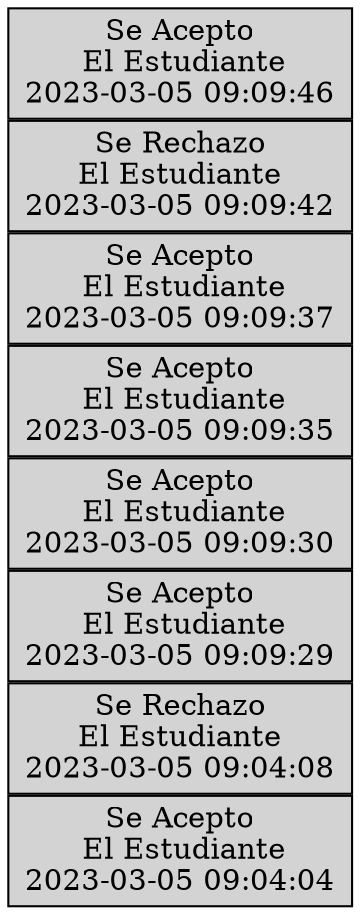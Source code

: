 digraph Pila {
node [shape=box, width=1.2, height=0.6, style=filled, fillcolor=lightgray];
rankdir=LR;
nodesep=0;
n0 [label="Se Acepto
 El Estudiante
2023-03-05 09:04:04"];
n1 [label="Se Rechazo
El Estudiante
2023-03-05 09:04:08"];
n2 [label="Se Acepto
 El Estudiante
2023-03-05 09:09:29"];
n3 [label="Se Acepto
 El Estudiante
2023-03-05 09:09:30"];
n4 [label="Se Acepto
 El Estudiante
2023-03-05 09:09:35"];
n5 [label="Se Acepto
 El Estudiante
2023-03-05 09:09:37"];
n6 [label="Se Rechazo
El Estudiante
2023-03-05 09:09:42"];
n7 [label="Se Acepto
 El Estudiante
2023-03-05 09:09:46"];
}
